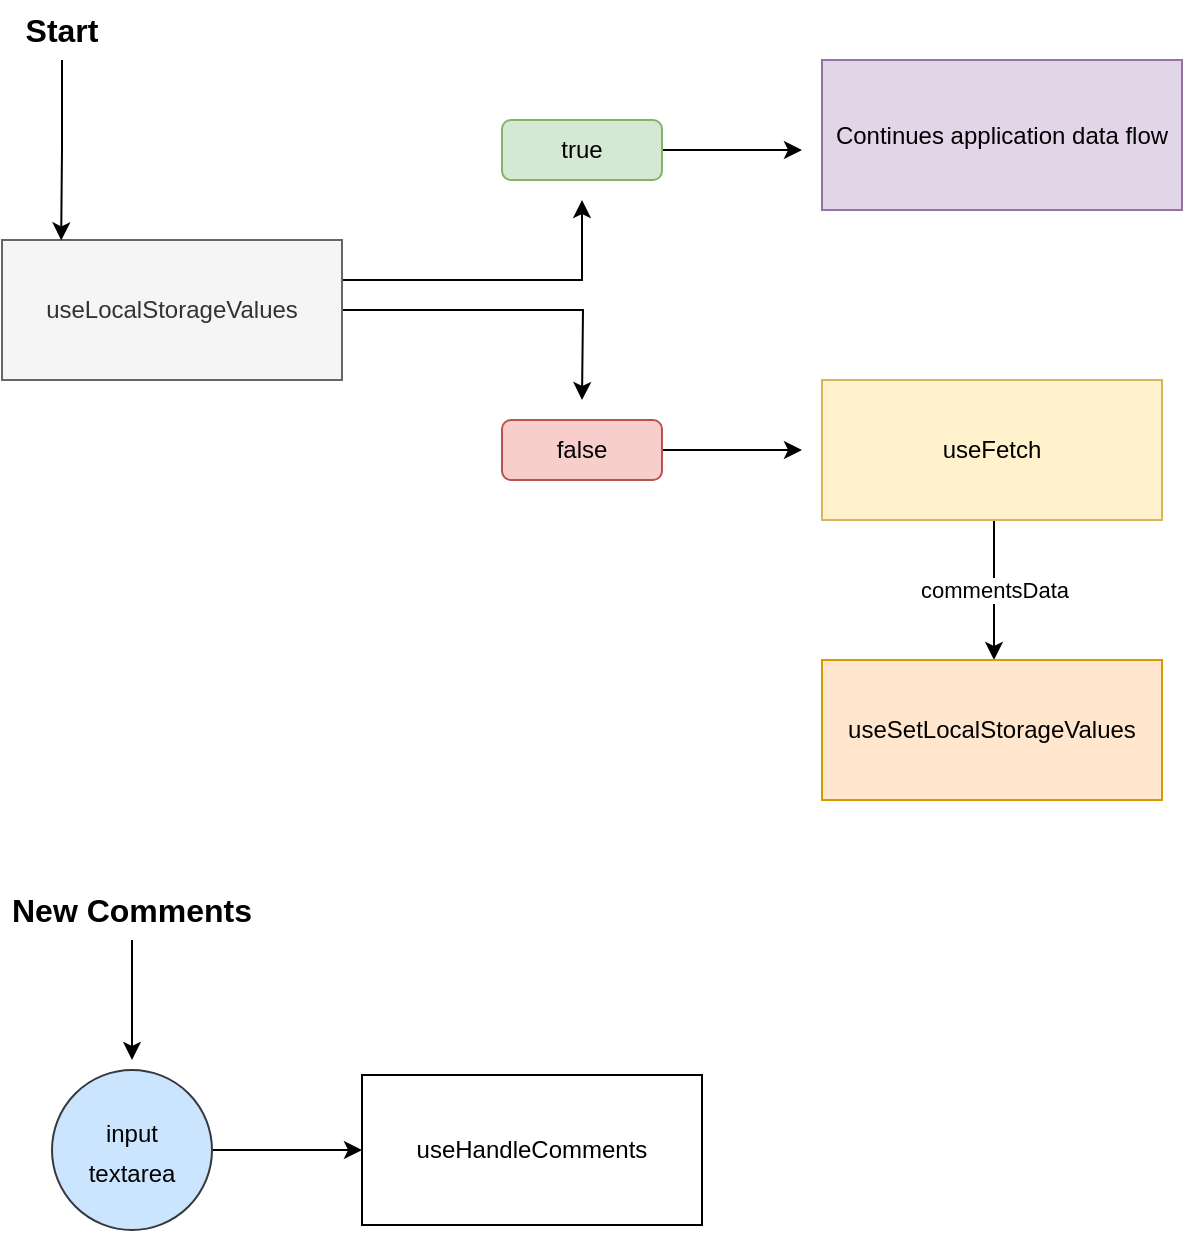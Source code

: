 <mxfile version="20.0.4" type="device"><diagram id="CnC6CxkozQ5F0FrSj7s5" name="Page-1"><mxGraphModel dx="1422" dy="762" grid="1" gridSize="10" guides="1" tooltips="1" connect="1" arrows="1" fold="1" page="1" pageScale="1" pageWidth="827" pageHeight="1169" math="0" shadow="0"><root><mxCell id="0"/><mxCell id="1" parent="0"/><mxCell id="ZnnhALhVIiO6UOMtk4p8-2" style="edgeStyle=orthogonalEdgeStyle;rounded=0;orthogonalLoop=1;jettySize=auto;html=1;" parent="1" source="ZnnhALhVIiO6UOMtk4p8-1" edge="1"><mxGeometry relative="1" as="geometry"><mxPoint x="380" y="150" as="targetPoint"/><Array as="points"><mxPoint x="380" y="190"/><mxPoint x="380" y="160"/></Array></mxGeometry></mxCell><mxCell id="ZnnhALhVIiO6UOMtk4p8-3" style="edgeStyle=orthogonalEdgeStyle;rounded=0;orthogonalLoop=1;jettySize=auto;html=1;" parent="1" source="ZnnhALhVIiO6UOMtk4p8-1" edge="1"><mxGeometry relative="1" as="geometry"><mxPoint x="380" y="250" as="targetPoint"/></mxGeometry></mxCell><mxCell id="ZnnhALhVIiO6UOMtk4p8-1" value="useLocalStorageValues" style="rounded=0;whiteSpace=wrap;html=1;fillColor=#f5f5f5;fontColor=#333333;strokeColor=#666666;" parent="1" vertex="1"><mxGeometry x="90" y="170" width="170" height="70" as="geometry"/></mxCell><mxCell id="ZnnhALhVIiO6UOMtk4p8-9" style="edgeStyle=orthogonalEdgeStyle;rounded=0;orthogonalLoop=1;jettySize=auto;html=1;" parent="1" source="ZnnhALhVIiO6UOMtk4p8-6" edge="1"><mxGeometry relative="1" as="geometry"><mxPoint x="490" y="125" as="targetPoint"/></mxGeometry></mxCell><mxCell id="ZnnhALhVIiO6UOMtk4p8-6" value="true" style="rounded=1;whiteSpace=wrap;html=1;fillColor=#d5e8d4;strokeColor=#82b366;" parent="1" vertex="1"><mxGeometry x="340" y="110" width="80" height="30" as="geometry"/></mxCell><mxCell id="ZnnhALhVIiO6UOMtk4p8-10" style="edgeStyle=orthogonalEdgeStyle;rounded=0;orthogonalLoop=1;jettySize=auto;html=1;" parent="1" source="ZnnhALhVIiO6UOMtk4p8-8" edge="1"><mxGeometry relative="1" as="geometry"><mxPoint x="490" y="275" as="targetPoint"/></mxGeometry></mxCell><mxCell id="ZnnhALhVIiO6UOMtk4p8-8" value="false" style="rounded=1;whiteSpace=wrap;html=1;fillColor=#f8cecc;strokeColor=#b85450;" parent="1" vertex="1"><mxGeometry x="340" y="260" width="80" height="30" as="geometry"/></mxCell><mxCell id="ZnnhALhVIiO6UOMtk4p8-11" value="Continues application data flow" style="rounded=0;whiteSpace=wrap;html=1;fillColor=#e1d5e7;strokeColor=#9673a6;" parent="1" vertex="1"><mxGeometry x="500" y="80" width="180" height="75" as="geometry"/></mxCell><mxCell id="ZnnhALhVIiO6UOMtk4p8-16" value="commentsData" style="edgeStyle=orthogonalEdgeStyle;rounded=0;orthogonalLoop=1;jettySize=auto;html=1;entryX=0.5;entryY=0;entryDx=0;entryDy=0;" parent="1" edge="1"><mxGeometry relative="1" as="geometry"><mxPoint x="586" y="310" as="sourcePoint"/><mxPoint x="586" y="380" as="targetPoint"/></mxGeometry></mxCell><mxCell id="ZnnhALhVIiO6UOMtk4p8-12" value="useFetch" style="rounded=0;whiteSpace=wrap;html=1;fillColor=#fff2cc;strokeColor=#d6b656;" parent="1" vertex="1"><mxGeometry x="500" y="240" width="170" height="70" as="geometry"/></mxCell><mxCell id="ZnnhALhVIiO6UOMtk4p8-15" value="useSetLocalStorageValues" style="rounded=0;whiteSpace=wrap;html=1;fillColor=#ffe6cc;strokeColor=#d79b00;" parent="1" vertex="1"><mxGeometry x="500" y="380" width="170" height="70" as="geometry"/></mxCell><mxCell id="ZnnhALhVIiO6UOMtk4p8-24" style="edgeStyle=orthogonalEdgeStyle;rounded=0;orthogonalLoop=1;jettySize=auto;html=1;entryX=0.174;entryY=0.003;entryDx=0;entryDy=0;entryPerimeter=0;fontSize=16;" parent="1" source="ZnnhALhVIiO6UOMtk4p8-21" target="ZnnhALhVIiO6UOMtk4p8-1" edge="1"><mxGeometry relative="1" as="geometry"/></mxCell><mxCell id="ZnnhALhVIiO6UOMtk4p8-21" value="&lt;b&gt;Start&lt;/b&gt;" style="text;html=1;strokeColor=none;fillColor=none;align=center;verticalAlign=middle;whiteSpace=wrap;rounded=0;fontSize=16;" parent="1" vertex="1"><mxGeometry x="90" y="50" width="60" height="30" as="geometry"/></mxCell><mxCell id="s3cdMWFCqhp00Z_wi1WM-2" style="edgeStyle=orthogonalEdgeStyle;rounded=0;orthogonalLoop=1;jettySize=auto;html=1;fontSize=16;" edge="1" parent="1" source="s3cdMWFCqhp00Z_wi1WM-1"><mxGeometry relative="1" as="geometry"><mxPoint x="155" y="580" as="targetPoint"/></mxGeometry></mxCell><mxCell id="s3cdMWFCqhp00Z_wi1WM-1" value="New Comments" style="text;html=1;strokeColor=none;fillColor=none;align=center;verticalAlign=middle;whiteSpace=wrap;rounded=0;fontSize=16;fontStyle=1" vertex="1" parent="1"><mxGeometry x="90" y="490" width="130" height="30" as="geometry"/></mxCell><mxCell id="s3cdMWFCqhp00Z_wi1WM-5" style="edgeStyle=orthogonalEdgeStyle;rounded=0;orthogonalLoop=1;jettySize=auto;html=1;fontSize=12;" edge="1" parent="1" source="s3cdMWFCqhp00Z_wi1WM-4" target="s3cdMWFCqhp00Z_wi1WM-6"><mxGeometry relative="1" as="geometry"><mxPoint x="300" y="625" as="targetPoint"/></mxGeometry></mxCell><mxCell id="s3cdMWFCqhp00Z_wi1WM-4" value="&lt;font style=&quot;font-size: 12px;&quot;&gt;input&lt;br&gt;textarea&lt;br&gt;&lt;/font&gt;" style="ellipse;whiteSpace=wrap;html=1;aspect=fixed;fontSize=16;fillColor=#cce5ff;strokeColor=#36393d;" vertex="1" parent="1"><mxGeometry x="115" y="585" width="80" height="80" as="geometry"/></mxCell><mxCell id="s3cdMWFCqhp00Z_wi1WM-6" value="useHandleComments" style="rounded=0;whiteSpace=wrap;html=1;fontSize=12;" vertex="1" parent="1"><mxGeometry x="270" y="587.5" width="170" height="75" as="geometry"/></mxCell></root></mxGraphModel></diagram></mxfile>